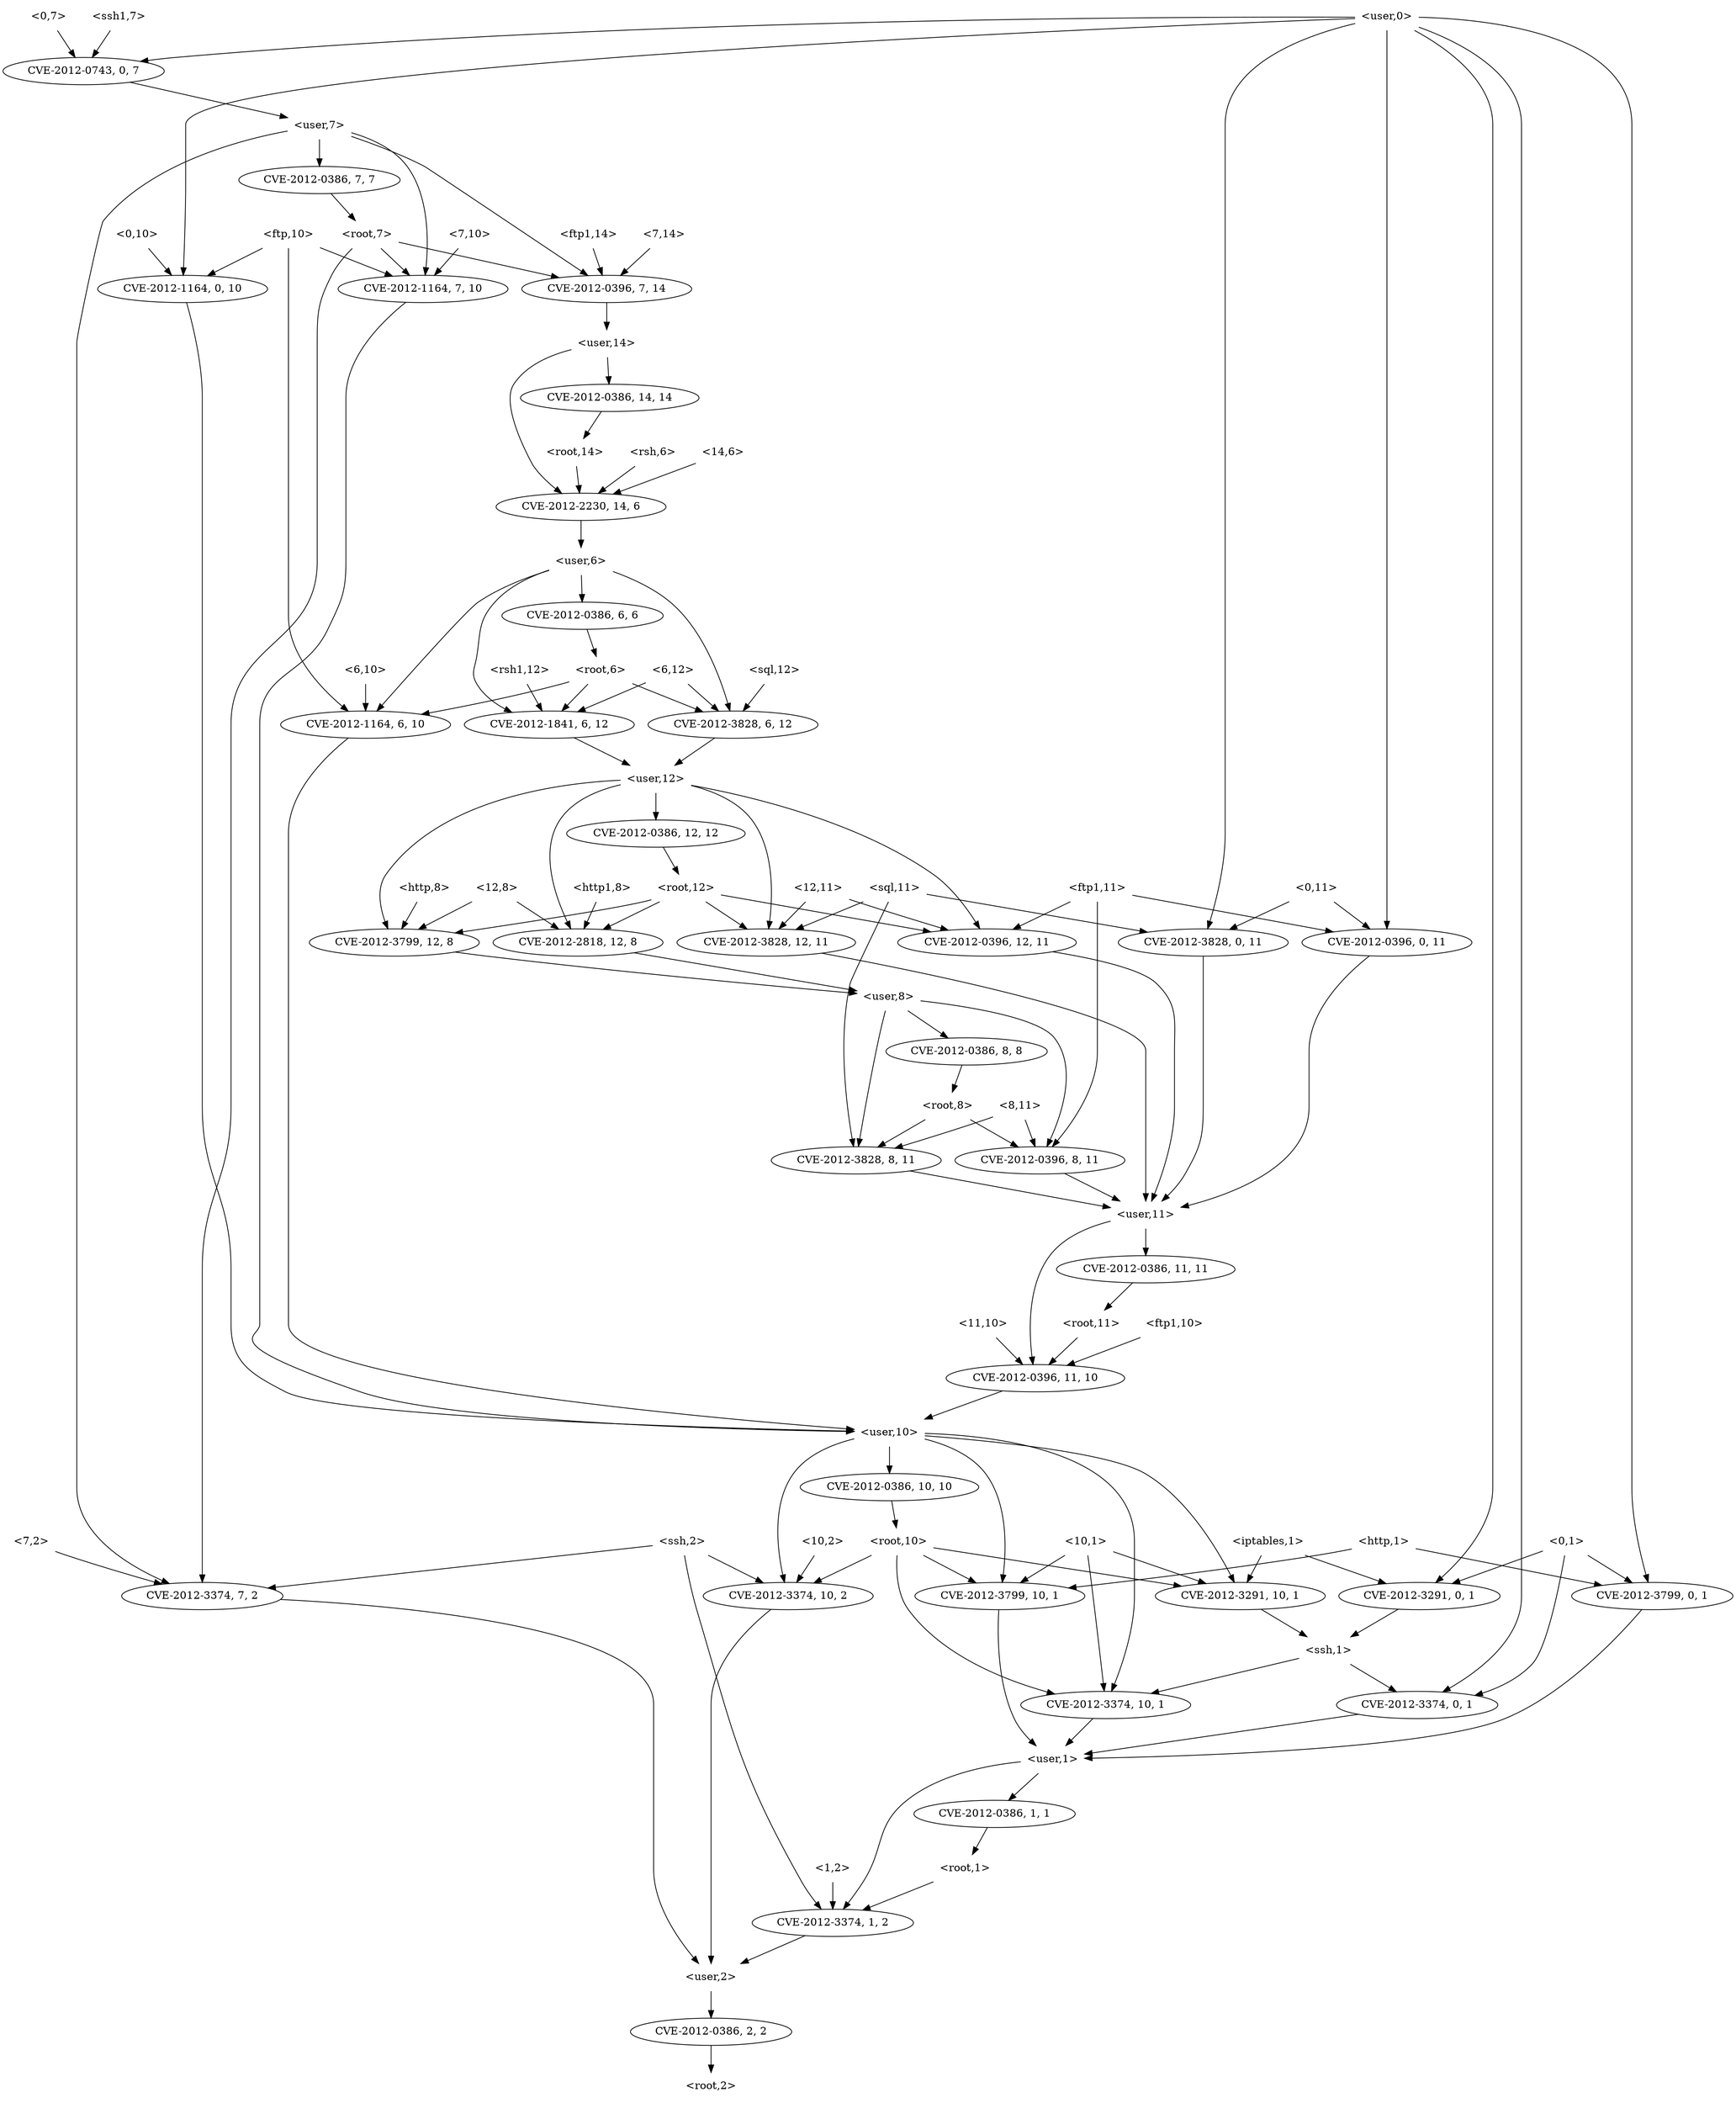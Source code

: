 strict digraph {
	graph [bb="0,0,1860.2,2772"];
	node [label="\N"];
	"<v_sql,8,11>"	 [height=0.5,
		label=<CVE-2012-3828, 8, 11>,
		pos="694.18,1242",
		width=2.5686];
	"<user,11>"	 [height=0.5,
		pos="1019.2,1170",
		shape=plaintext,
		width=1.0069];
	"<v_sql,8,11>" -> "<user,11>"	 [pos="e,982.65,1178.9 753.79,1228.2 816.89,1214.6 915.15,1193.4 972.74,1181"];
	"<v_ftp1,11,10>"	 [height=0.5,
		label=<CVE-2012-0396, 11, 10>,
		pos="1019.2,954",
		width=2.7013];
	"<user,11>" -> "<v_ftp1,11,10>"	 [pos="e,1019.2,972.23 1019.2,1151.8 1019.2,1114.8 1019.2,1027.2 1019.2,982.39"];
	"<v_root,11,11>"	 [height=0.5,
		label=<CVE-2012-0386, 11, 11>,
		pos="1144.2,1098",
		width=2.7013];
	"<user,11>" -> "<v_root,11,11>"	 [pos="e,1115.2,1115.2 1049.8,1151.9 1066.7,1142.4 1088,1130.4 1106.1,1120.3"];
	"<v_ssh1,0,7>"	 [height=0.5,
		label=<CVE-2012-0743, 0, 7>,
		pos="613.18,2682",
		width=2.4499];
	"<user,7>"	 [height=0.5,
		pos="284.18,2610",
		shape=plaintext,
		width=0.91667];
	"<v_ssh1,0,7>" -> "<user,7>"	 [pos="e,317.42,2618.1 554.36,2668.5 489.15,2654.6 385.52,2632.6 327.38,2620.2"];
	"<v_ssh,7,2>"	 [height=0.5,
		label=<CVE-2012-3374, 7, 2>,
		pos="111.18,666",
		width=2.4499];
	"<user,7>" -> "<v_ssh,7,2>"	 [pos="e,69.998,682.03 251.16,2607.5 176.51,2602.1 1.1816,2577.8 1.1816,2467 1.1816,2467 1.1816,2467 1.1816,809 1.1816,768.55 -3.5449,752.76\
 20.182,720 30.395,705.9 45.604,694.95 60.677,686.77"];
	"<v_ftp1,7,14>"	 [height=0.5,
		label=<CVE-2012-0396, 7, 14>,
		pos="122.18,2394",
		width=2.5686];
	"<user,7>" -> "<v_ftp1,7,14>"	 [pos="e,102.27,2412 251,2600.4 202.32,2585.8 113.42,2551 77.182,2484 69.572,2469.9 71.666,2463 77.182,2448 81.029,2437.5 87.967,2427.7\
 95.261,2419.4"];
	"<v_ftp,7,10>"	 [height=0.5,
		label=<CVE-2012-1164, 7, 10>,
		pos="1216.2,2394",
		width=2.5686];
	"<user,7>" -> "<v_ftp,7,10>"	 [pos="e,1158.8,2408.2 317.35,2601.4 452.6,2570.3 963.94,2452.9 1148.9,2410.4"];
	"<v_root,7,7>"	 [height=0.5,
		label=<CVE-2012-0386, 7, 7>,
		pos="284.18,2538",
		width=2.4499];
	"<user,7>" -> "<v_root,7,7>"	 [pos="e,284.18,2556.1 284.18,2591.7 284.18,2584 284.18,2574.7 284.18,2566.1"];
	"<user,10>"	 [height=0.5,
		pos="1067.2,882",
		shape=plaintext,
		width=1.0069];
	"<v_iptables,10,1>"	 [height=0.5,
		label=<CVE-2012-3291, 10, 1>,
		pos="1302.2,666",
		width=2.5686];
	"<user,10>" -> "<v_iptables,10,1>"	 [pos="e,1301.8,684.31 1103.5,871.72 1153.8,856.75 1242.9,822.03 1283.2,756 1294.5,737.4 1299.2,713 1301,694.46"];
	"<v_ssh,10,1>"	 [height=0.5,
		label=<CVE-2012-3374, 10, 1>,
		pos="1143.2,522",
		width=2.5686];
	"<user,10>" -> "<v_ssh,10,1>"	 [pos="e,1150.9,540.09 1094.2,863.96 1127.9,840.37 1181.2,794.33 1181.2,739 1181.2,739 1181.2,739 1181.2,665 1181.2,623.63 1165.9,577.72\
 1154.8,549.61"];
	"<v_ssh,10,2>"	 [height=0.5,
		label=<CVE-2012-3374, 10, 2>,
		pos="780.18,666",
		width=2.5686];
	"<user,10>" -> "<v_ssh,10,2>"	 [pos="e,785.67,684.2 1030.7,876.95 973.12,869.86 864.6,853.47 836.18,828 830.99,823.35 803.13,738.41 788.76,693.83"];
	"<v_root,10,10>"	 [height=0.5,
		label=<CVE-2012-0386, 10, 10>,
		pos="942.18,810",
		width=2.7013];
	"<user,10>" -> "<v_root,10,10>"	 [pos="e,971.16,827.23 1036.6,863.88 1019.6,854.36 998.33,842.44 980.27,832.33"];
	"<v_http,10,1>"	 [height=0.5,
		label=<CVE-2012-3799, 10, 1>,
		pos="1022.2,666",
		width=2.5686];
	"<user,10>" -> "<v_http,10,1>"	 [pos="e,1025.8,684.23 1063.6,863.85 1055.8,826.75 1037.3,738.81 1027.9,694.1"];
	"<ssh,1>"	 [height=0.5,
		pos="1401.2,594",
		shape=plaintext,
		width=0.84028];
	"<v_iptables,10,1>" -> "<ssh,1>"	 [pos="e,1376.9,612.2 1325.6,648.41 1338.4,639.37 1354.5,628.04 1368.4,618.14"];
	"<user,1>"	 [height=0.5,
		pos="1082.2,450",
		shape=plaintext,
		width=0.91667];
	"<v_ssh,10,1>" -> "<user,1>"	 [pos="e,1097.2,468.28 1128.4,504.05 1121,495.58 1112,485.17 1103.8,475.82"];
	"<user,2>"	 [height=0.5,
		pos="621.18,162",
		shape=plaintext,
		width=0.91667];
	"<v_ssh,10,2>" -> "<user,2>"	 [pos="e,621.18,180.05 740.06,649.73 692.96,628.88 621.18,586.66 621.18,523 621.18,523 621.18,523 621.18,305 621.18,265 621.18,218.65 621.18\
,190.08"];
	"<root,10>"	 [height=0.5,
		pos="942.18,738",
		shape=plaintext,
		width=1];
	"<v_root,10,10>" -> "<root,10>"	 [pos="e,942.18,756.1 942.18,791.7 942.18,783.98 942.18,774.71 942.18,766.11"];
	"<v_http,10,1>" -> "<user,1>"	 [pos="e,1065.1,468.09 1021.3,647.81 1020.3,617.53 1021.1,553.24 1041.2,504 1045.3,493.99 1051.8,484.25 1058.5,475.92"];
	"<v_ssh,1,2>"	 [height=0.5,
		label=<CVE-2012-3374, 1, 2>,
		pos="746.18,234",
		width=2.4499];
	"<user,1>" -> "<v_ssh,1,2>"	 [pos="e,793.04,249.25 1065.2,431.63 1032.7,399.33 958.42,329.54 884.18,288 858.56,273.66 828.29,261.56 802.63,252.55"];
	"<v_root,1,1>"	 [height=0.5,
		label=<CVE-2012-0386, 1, 1>,
		pos="881.18,378",
		width=2.4499];
	"<user,1>" -> "<v_root,1,1>"	 [pos="e,923.88,393.87 1049,437.44 1017.6,426.5 969.9,409.9 933.38,397.18"];
	"<6,10>"	 [height=0.5,
		pos="513.18,1890",
		shape=plaintext,
		width=0.78472];
	"<v_ftp,6,10>"	 [height=0.5,
		label=<CVE-2012-1164, 6, 10>,
		pos="515.18,1818",
		width=2.5686];
	"<6,10>" -> "<v_ftp,6,10>"	 [pos="e,514.69,1836.1 513.68,1871.7 513.9,1864 514.16,1854.7 514.41,1846.1"];
	"<v_ftp,6,10>" -> "<user,10>"	 [pos="e,1030.9,884.71 448.9,1805.3 343.43,1784.9 149.18,1738.6 149.18,1675 149.18,1675 149.18,1675 149.18,1025 149.18,935.82 834.52,894.74\
 1020.9,885.22"];
	"<root,1>"	 [height=0.5,
		pos="843.18,306",
		shape=plaintext,
		width=0.89583];
	"<root,1>" -> "<v_ssh,1,2>"	 [pos="e,769.22,251.62 819.2,287.7 806.57,278.58 790.92,267.28 777.35,257.49"];
	"<v_ssh,1,2>" -> "<user,2>"	 [pos="e,651.91,180.21 717.5,216.94 700.66,207.51 679.11,195.44 660.68,185.12"];
	"<v_root,2,2>"	 [height=0.5,
		label=<CVE-2012-0386, 2, 2>,
		pos="621.18,90",
		width=2.4499];
	"<user,2>" -> "<v_root,2,2>"	 [pos="e,621.18,108.1 621.18,143.7 621.18,135.98 621.18,126.71 621.18,118.11"];
	"<v_root,1,1>" -> "<root,1>"	 [pos="e,852.56,324.28 871.98,360.05 867.61,352.01 862.29,342.2 857.42,333.23"];
	"<root,14>"	 [height=0.5,
		pos="707.18,2178",
		shape=plaintext,
		width=1];
	"<v_rsh,14,6>"	 [height=0.5,
		label=<CVE-2012-2230, 14, 6>,
		pos="764.18,2106",
		width=2.5686];
	"<root,14>" -> "<v_rsh,14,6>"	 [pos="e,750.25,2124.1 721.27,2159.7 728.11,2151.3 736.44,2141.1 743.94,2131.9"];
	"<user,6>"	 [height=0.5,
		pos="764.18,2034",
		shape=plaintext,
		width=0.91667];
	"<v_rsh,14,6>" -> "<user,6>"	 [pos="e,764.18,2052.1 764.18,2087.7 764.18,2080 764.18,2070.7 764.18,2062.1"];
	"<v_ftp,7,10>" -> "<user,10>"	 [pos="e,1103.6,886.92 1267.5,2378.9 1350,2354.8 1503.2,2303 1503.2,2251 1503.2,2251 1503.2,2251 1503.2,1025 1503.2,943.75 1226,901.79 \
1113.6,888.12"];
	"<ssh1,7>"	 [height=0.5,
		pos="653.18,2754",
		shape=plaintext,
		width=0.94444];
	"<ssh1,7>" -> "<v_ssh1,0,7>"	 [pos="e,622.96,2700.1 643.29,2735.7 638.69,2727.6 633.12,2717.9 628.03,2709"];
	"<sql,11>"	 [height=0.5,
		pos="996.18,1602",
		shape=plaintext,
		width=0.91667];
	"<sql,11>" -> "<v_sql,8,11>"	 [pos="e,708.83,1260 1014.8,1583.8 1023.7,1574.2 1033.5,1561.5 1038.2,1548 1043.4,1532.9 1045.6,1526.2 1038.2,1512 973.52,1388 886.59,1422.7\
 780.18,1332 756.57,1311.9 732.24,1286.1 715.51,1267.5"];
	"<v_sql,12,11>"	 [height=0.5,
		label=<CVE-2012-3828, 12, 11>,
		pos="932.18,1530",
		width=2.7013];
	"<sql,11>" -> "<v_sql,12,11>"	 [pos="e,947.82,1548.1 980.36,1583.7 972.61,1575.2 963.14,1564.9 954.66,1555.6"];
	"<v_sql,0,11>"	 [height=0.5,
		label=<CVE-2012-3828, 0, 11>,
		pos="1382.2,1530",
		width=2.5686];
	"<sql,11>" -> "<v_sql,0,11>"	 [pos="e,1314.7,1542.4 1029.2,1593.7 1043.6,1590.6 1060.7,1587 1076.2,1584 1118.8,1575.8 1228.9,1556.9 1304.7,1544.1"];
	"<v_sql,12,11>" -> "<user,11>"	 [pos="e,1019.2,1188 951.06,1512.2 976.65,1487.6 1019.2,1438.8 1019.2,1387 1019.2,1387 1019.2,1387 1019.2,1313 1019.2,1273 1019.2,1226.7\
 1019.2,1198.1"];
	"<v_sql,0,11>" -> "<user,11>"	 [pos="e,1055.7,1173 1364,1512.1 1339.2,1487.3 1298.2,1438.3 1298.2,1387 1298.2,1387 1298.2,1387 1298.2,1313 1298.2,1210 1145.3,1181.7 \
1065.9,1173.9"];
	"<0,11>"	 [height=0.5,
		pos="1114.2,1602",
		shape=plaintext,
		width=0.78472];
	"<v_ftp1,0,11>"	 [height=0.5,
		label=<CVE-2012-0396, 0, 11>,
		pos="1178.2,1530",
		width=2.5686];
	"<0,11>" -> "<v_ftp1,0,11>"	 [pos="e,1162.5,1548.1 1130,1583.7 1137.8,1575.2 1147.2,1564.9 1155.7,1555.6"];
	"<0,11>" -> "<v_sql,0,11>"	 [pos="e,1319.4,1543.2 1142.7,1589.1 1147.5,1587.3 1152.4,1585.5 1157.2,1584 1207.4,1568.3 1265.2,1554.7 1309.6,1545.3"];
	"<v_ftp1,0,11>" -> "<user,11>"	 [pos="e,1047.2,1188.1 1169.7,1512 1157.4,1485.8 1136.2,1433.8 1136.2,1387 1136.2,1387 1136.2,1387 1136.2,1313 1136.2,1261.6 1090,1218.7\
 1055.6,1194"];
	"<v_ftp1,12,11>"	 [height=0.5,
		label=<CVE-2012-0396, 12, 11>,
		pos="682.18,1530",
		width=2.7013];
	"<v_ftp1,12,11>" -> "<user,11>"	 [pos="e,982.68,1170.5 637.29,1513.8 618.85,1505.4 598.89,1493.1 586.18,1476 562.08,1443.5 567.18,1427.4 567.18,1387 567.18,1387 567.18\
,1387 567.18,1313 567.18,1271.9 561.03,1250.8 592.18,1224 648.33,1175.7 873.65,1170.4 972.41,1170.5"];
	"<ftp,10>"	 [height=0.5,
		pos="1337.2,2466",
		shape=plaintext,
		width=0.89583];
	"<v_ftp,0,10>"	 [height=0.5,
		label=<CVE-2012-1164, 0, 10>,
		pos="1458.2,2394",
		width=2.5686];
	"<ftp,10>" -> "<v_ftp,0,10>"	 [pos="e,1430.1,2411.2 1366.8,2447.9 1383.2,2438.4 1403.8,2426.4 1421.3,2416.3"];
	"<ftp,10>" -> "<v_ftp,6,10>"	 [pos="e,528.88,1836.2 1338.9,2447.8 1339.9,2427.3 1337.9,2393.4 1317.2,2376 1193.3,2271.7 712.55,2445 589.18,2340 558.38,2313.8 570.18\
,2291.4 570.18,2251 570.18,2251 570.18,2251 570.18,1961 570.18,1920.5 566.06,1909.3 550.18,1872 546.14,1862.5 540.39,1852.9 534.7\
,1844.5"];
	"<ftp,10>" -> "<v_ftp,7,10>"	 [pos="e,1244.2,2411.2 1307.6,2447.9 1291.1,2438.4 1270.5,2426.4 1253,2416.3"];
	"<v_ftp,0,10>" -> "<user,10>"	 [pos="e,1103.7,882.13 1476.2,2376.1 1500.6,2351.2 1541.2,2302.1 1541.2,2251 1541.2,2251 1541.2,2251 1541.2,1025 1541.2,961.77 1488.2,961.23\
 1430.2,936 1323.9,889.77 1185.4,882.48 1114.1,882.13"];
	"<http,8>"	 [height=0.5,
		pos="531.18,1602",
		shape=plaintext,
		width=0.89583];
	"<v_http,12,8>"	 [height=0.5,
		label=<CVE-2012-3799, 12, 8>,
		pos="474.18,1530",
		width=2.5686];
	"<http,8>" -> "<v_http,12,8>"	 [pos="e,488.11,1548.1 517.09,1583.7 510.26,1575.3 501.92,1565.1 494.43,1555.9"];
	"<user,8>"	 [height=0.5,
		pos="628.18,1458",
		shape=plaintext,
		width=0.91667];
	"<v_http,12,8>" -> "<user,8>"	 [pos="e,595.06,1474.1 508.74,1513.3 531.52,1502.9 561.51,1489.3 585.74,1478.3"];
	"<ftp1,10>"	 [height=0.5,
		pos="955.18,1026",
		shape=plaintext,
		width=1];
	"<ftp1,10>" -> "<v_ftp1,11,10>"	 [pos="e,1003.5,972.1 971,1007.7 978.75,999.22 988.22,988.86 996.71,979.58"];
	"<v_ftp1,11,10>" -> "<user,10>"	 [pos="e,1055.3,900.28 1030.8,936.05 1036.4,927.84 1043.3,917.79 1049.6,908.66"];
	"<root,2>"	 [height=0.5,
		pos="621.18,18",
		shape=plaintext,
		width=0.89583];
	"<user,8>" -> "<v_sql,8,11>"	 [pos="e,680.45,1259.9 624.74,1439.7 621.76,1421.6 618.7,1392.4 624.18,1368 632.66,1330.2 656.76,1292.1 674.32,1268.1"];
	"<v_root,8,8>"	 [height=0.5,
		label=<CVE-2012-0386, 8, 8>,
		pos="721.18,1386",
		width=2.4499];
	"<user,8>" -> "<v_root,8,8>"	 [pos="e,699.1,1403.6 651.17,1439.7 663.17,1430.7 678.01,1419.5 690.93,1409.8"];
	"<v_ftp1,8,11>"	 [height=0.5,
		label=<CVE-2012-0396, 8, 11>,
		pos="898.18,1242",
		width=2.5686];
	"<user,8>" -> "<v_ftp1,8,11>"	 [pos="e,894.63,1260 661.38,1455.6 702.45,1452.4 772.53,1441.2 818.18,1404 860.89,1369.2 882.74,1305.8 892.19,1269.8"];
	"<root,8>"	 [height=0.5,
		pos="700.18,1314",
		shape=plaintext,
		width=0.89583];
	"<v_root,8,8>" -> "<root,8>"	 [pos="e,705.31,1332.1 715.99,1367.7 713.65,1359.9 710.83,1350.5 708.23,1341.8"];
	"<v_ftp1,8,11>" -> "<user,11>"	 [pos="e,989.58,1188.1 926.25,1224.8 942.42,1215.4 962.98,1203.5 980.64,1193.3"];
	"<10,2>"	 [height=0.5,
		pos="760.18,738",
		shape=plaintext,
		width=0.78472];
	"<10,2>" -> "<v_ssh,10,2>"	 [pos="e,775.29,684.1 765.13,719.7 767.35,711.9 770.04,702.51 772.52,693.83"];
	"<user,0>"	 [height=0.5,
		pos="1429.2,2754",
		shape=plaintext,
		width=0.91667];
	"<user,0>" -> "<v_ftp1,0,11>"	 [pos="e,1130.5,1545.6 1396.1,2751.1 1323.9,2746.3 1155.4,2731.9 1109.2,2700 1071.5,2674 1057.2,2656.8 1057.2,2611 1057.2,2611 1057.2,2611\
 1057.2,1673 1057.2,1632.6 1051.7,1616.2 1076.2,1584 1087.6,1569 1104.5,1557.8 1121.3,1549.8"];
	"<user,0>" -> "<v_ssh1,0,7>"	 [pos="e,692.64,2689.8 1395.9,2750.1 1278.7,2740.1 882.37,2706.1 702.85,2690.7"];
	"<user,0>" -> "<v_ftp,0,10>"	 [pos="e,1452.3,2412.3 1429.2,2736 1429.2,2709.3 1429.2,2656.1 1429.2,2611 1429.2,2611 1429.2,2611 1429.2,2537 1429.2,2496.2 1440.8,2450.1\
 1449.3,2421.8"];
	"<v_iptables,0,1>"	 [height=0.5,
		label=<CVE-2012-3291, 0, 1>,
		pos="1501.2,666",
		width=2.4499];
	"<user,0>" -> "<v_iptables,0,1>"	 [pos="e,1517.7,683.73 1462.5,2739.3 1506.7,2718.5 1579.2,2674.8 1579.2,2611 1579.2,2611 1579.2,2611 1579.2,809 1579.2,763.12 1547.5,718.05\
 1524.5,691.39"];
	"<v_http,0,1>"	 [height=0.5,
		label=<CVE-2012-3799, 0, 1>,
		pos="1771.2,666",
		width=2.4499];
	"<user,0>" -> "<v_http,0,1>"	 [pos="e,1766.7,684.35 1462.2,2753.2 1544,2751.7 1749.2,2735.6 1749.2,2611 1749.2,2611 1749.2,2611 1749.2,809 1749.2,768.74 1757.9,722.81\
 1764.4,694.36"];
	"<user,0>" -> "<v_sql,0,11>"	 [pos="e,1372.6,1548.2 1395.9,2753.7 1311.5,2753.7 1095.2,2740.8 1095.2,2611 1095.2,2611 1095.2,2611 1095.2,2465 1095.2,2089.6 1309.7,1665.2\
 1367.8,1557.1"];
	"<v_ssh,0,1>"	 [height=0.5,
		label=<CVE-2012-3374, 0, 1>,
		pos="1499.2,522",
		width=2.4499];
	"<user,0>" -> "<v_ssh,0,1>"	 [pos="e,1526.3,539.21 1462.4,2744.4 1516.3,2728.2 1617.2,2687.7 1617.2,2611 1617.2,2611 1617.2,2611 1617.2,665 1617.2,612.85 1569.5,569.62\
 1534.8,545.05"];
	"<v_iptables,0,1>" -> "<ssh,1>"	 [pos="e,1425.5,612.04 1477.7,648.59 1464.7,639.49 1448.4,628.02 1434.1,618.03"];
	"<v_http,0,1>" -> "<user,1>"	 [pos="e,1115.2,451.71 1759,648.09 1733.3,613.95 1670,537.23 1596.2,504 1512.4,466.25 1233.4,454.97 1125.4,451.98"];
	"<v_ssh,0,1>" -> "<user,1>"	 [pos="e,1115.4,456.57 1433.1,509.91 1347,495.45 1198.7,470.56 1125.6,458.29"];
	"<root,12>"	 [height=0.5,
		pos="618.18,1602",
		shape=plaintext,
		width=1];
	"<root,12>" -> "<v_sql,12,11>"	 [pos="e,872.51,1544.3 654.2,1593 704.81,1581.7 797.99,1560.9 862.43,1546.5"];
	"<v_http1,12,8>"	 [height=0.5,
		label=<CVE-2012-2818, 12, 8>,
		pos="270.18,1530",
		width=2.5686];
	"<root,12>" -> "<v_http1,12,8>"	 [pos="e,337.28,1542.5 581.97,1586.9 578.68,1585.9 575.39,1584.9 572.18,1584 561.32,1581.1 433.1,1558.9 347.26,1544.2"];
	"<root,12>" -> "<v_ftp1,12,11>"	 [pos="e,666.54,1548.1 634,1583.7 641.75,1575.2 651.22,1564.9 659.71,1555.6"];
	"<root,12>" -> "<v_http,12,8>"	 [pos="e,507.07,1547 582.96,1583.9 562.79,1574.1 537.37,1561.7 516.17,1551.4"];
	"<v_http1,12,8>" -> "<user,8>"	 [pos="e,595.1,1465.5 332.95,1516.7 405.32,1502.6 522.36,1479.7 585.13,1467.4"];
	"<0,10>"	 [height=0.5,
		pos="1486.2,2466",
		shape=plaintext,
		width=0.78472];
	"<0,10>" -> "<v_ftp,0,10>"	 [pos="e,1465,2412.1 1479.3,2447.7 1476.1,2439.8 1472.3,2430.3 1468.8,2421.5"];
	"<ssh,1>" -> "<v_ssh,10,1>"	 [pos="e,1194.8,537 1370.8,584.76 1330.2,573.73 1257,553.89 1204.6,539.67"];
	"<ssh,1>" -> "<v_ssh,0,1>"	 [pos="e,1476.1,539.47 1425.2,575.88 1438,566.69 1454,555.26 1467.8,545.38"];
	"<v_root,12,12>"	 [height=0.5,
		label=<CVE-2012-0386, 12, 12>,
		pos="595.18,1674",
		width=2.7013];
	"<v_root,12,12>" -> "<root,12>"	 [pos="e,612.56,1620.1 600.87,1655.7 603.43,1647.9 606.51,1638.5 609.37,1629.8"];
	"<0,7>"	 [height=0.5,
		pos="574.18,2754",
		shape=plaintext,
		width=0.75];
	"<0,7>" -> "<v_ssh1,0,7>"	 [pos="e,603.65,2700.1 583.82,2735.7 588.31,2727.6 593.74,2717.9 598.71,2709"];
	"<12,8>"	 [height=0.5,
		pos="413.18,1602",
		shape=plaintext,
		width=0.78472];
	"<12,8>" -> "<v_http1,12,8>"	 [pos="e,302.62,1546.9 384.93,1587.2 364.02,1576.9 335.2,1562.8 311.68,1551.3"];
	"<12,8>" -> "<v_http,12,8>"	 [pos="e,459.28,1548.1 428.26,1583.7 435.57,1575.3 444.49,1565.1 452.52,1555.9"];
	"<0,1>"	 [height=0.5,
		pos="1672.2,738",
		shape=plaintext,
		width=0.75];
	"<0,1>" -> "<v_http,0,1>"	 [pos="e,1747.9,683.47 1696.4,719.88 1709.4,710.69 1725.6,699.26 1739.5,689.38"];
	"<0,1>" -> "<v_iptables,0,1>"	 [pos="e,1538.6,682.34 1645.1,725.91 1619.1,715.25 1579.2,698.93 1548,686.17"];
	"<0,1>" -> "<v_ssh,0,1>"	 [pos="e,1560.9,534.9 1672.6,719.66 1672.5,687.39 1667.7,617.66 1631.2,576 1615.5,558.04 1592.8,546.08 1570.6,538.16"];
	"<http,1>"	 [height=0.5,
		pos="1242.2,738",
		shape=plaintext,
		width=0.89583];
	"<http,1>" -> "<v_http,10,1>"	 [pos="e,1068.2,681.64 1209.7,726.67 1175.1,715.65 1119.6,697.99 1077.9,684.74"];
	"<http,1>" -> "<v_http,0,1>"	 [pos="e,1699.3,676.52 1274.5,732.73 1355.7,721.98 1570.3,693.58 1689.1,677.86"];
	"<user,14>"	 [height=0.5,
		pos="635.18,2322",
		shape=plaintext,
		width=1.0069];
	"<v_ftp1,7,14>" -> "<user,14>"	 [pos="e,598.73,2328 195.41,2383 302.59,2368.4 499.15,2341.6 588.62,2329.4"];
	"<user,14>" -> "<v_rsh,14,6>"	 [pos="e,719.55,2121.8 632.69,2304 628.98,2271.7 625.9,2200.9 662.18,2160 675.08,2145.4 692.94,2134.3 710.11,2126.1"];
	"<v_root,14,14>"	 [height=0.5,
		label=<CVE-2012-0386, 14, 14>,
		pos="741.18,2250",
		width=2.7013];
	"<user,14>" -> "<v_root,14,14>"	 [pos="e,716.25,2267.5 661.11,2303.9 675.15,2294.6 692.65,2283 707.71,2273.1"];
	"<root,11>"	 [height=0.5,
		pos="1114.2,1026",
		shape=plaintext,
		width=1];
	"<v_root,11,11>" -> "<root,11>"	 [pos="e,1121.5,1044.1 1136.8,1079.7 1133.4,1071.8 1129.3,1062.3 1125.6,1053.5"];
	"<iptables,1>"	 [height=0.5,
		pos="1438.2,738",
		shape=plaintext,
		width=1.1944];
	"<iptables,1>" -> "<v_iptables,10,1>"	 [pos="e,1333.2,682.99 1404.9,719.88 1386,710.16 1362.3,697.94 1342.4,687.69"];
	"<iptables,1>" -> "<v_iptables,0,1>"	 [pos="e,1485.8,684.1 1453.8,719.7 1461.4,711.22 1470.7,700.86 1479.1,691.58"];
	"<root,8>" -> "<v_sql,8,11>"	 [pos="e,695.65,1260.1 698.7,1295.7 698.04,1288 697.24,1278.7 696.51,1270.1"];
	"<root,8>" -> "<v_ftp1,8,11>"	 [pos="e,855.56,1258.1 732.43,1301.6 763.08,1290.8 809.71,1274.3 845.71,1261.5"];
	"<8,11>"	 [height=0.5,
		pos="818.18,1314",
		shape=plaintext,
		width=0.78472];
	"<8,11>" -> "<v_sql,8,11>"	 [pos="e,722.93,1259.2 789.73,1296.9 772.53,1287.2 750.39,1274.7 731.76,1264.2"];
	"<8,11>" -> "<v_ftp1,8,11>"	 [pos="e,879.18,1259.6 837.96,1295.7 848.08,1286.8 860.56,1275.9 871.52,1266.3"];
	"<7,14>"	 [height=0.5,
		pos="205.18,2466",
		shape=plaintext,
		width=0.78472];
	"<7,14>" -> "<v_ftp1,7,14>"	 [pos="e,141.89,2411.6 184.66,2447.7 174.16,2438.8 161.22,2427.9 149.84,2418.3"];
	"<v_root,14,14>" -> "<root,14>"	 [pos="e,715.57,2196.3 732.95,2232.1 729.08,2224.1 724.38,2214.4 720.06,2205.5"];
	"<v_rsh1,6,12>"	 [height=0.5,
		label=<CVE-2012-1841, 6, 12>,
		pos="719.18,1818",
		width=2.5686];
	"<user,12>"	 [height=0.5,
		pos="719.18,1746",
		shape=plaintext,
		width=1.0069];
	"<v_rsh1,6,12>" -> "<user,12>"	 [pos="e,719.18,1764.1 719.18,1799.7 719.18,1792 719.18,1782.7 719.18,1774.1"];
	"<user,12>" -> "<v_sql,12,11>"	 [pos="e,931.84,1548.3 755.69,1731.2 799.54,1712.7 872.07,1675.6 911.18,1620 923.91,1601.9 929,1577.1 931,1558.3"];
	"<user,12>" -> "<v_http1,12,8>"	 [pos="e,268.64,1548.1 682.61,1739.8 587.69,1725.5 337.3,1682.6 286.18,1620 272.17,1602.8 268.74,1577.6 268.49,1558.3"];
	"<user,12>" -> "<v_root,12,12>"	 [pos="e,623.92,1691.2 688.85,1727.9 672,1718.4 650.88,1706.4 632.96,1696.3"];
	"<user,12>" -> "<v_ftp1,12,11>"	 [pos="e,685.16,1548.2 716.22,1727.8 709.8,1690.8 694.6,1602.8 686.87,1558.1"];
	"<user,12>" -> "<v_http,12,8>"	 [pos="e,469.98,1548 682.62,1741.7 624.32,1735.7 514.27,1720.7 489.18,1692 456.86,1655 461.7,1593.4 468.01,1558.1"];
	"<v_sql,6,12>"	 [height=0.5,
		label=<CVE-2012-3828, 6, 12>,
		pos="923.18,1818",
		width=2.5686];
	"<v_sql,6,12>" -> "<user,12>"	 [pos="e,755.47,1759.5 879.67,1802.1 846.01,1790.5 799.53,1774.6 765.25,1762.8"];
	"<root,11>" -> "<v_ftp1,11,10>"	 [pos="e,1041.7,971.62 1090.7,1007.7 1078.4,998.66 1063.3,987.5 1050.1,977.77"];
	"<root,7>"	 [height=0.5,
		pos="284.18,2466",
		shape=plaintext,
		width=0.89583];
	"<v_root,7,7>" -> "<root,7>"	 [pos="e,284.18,2484.1 284.18,2519.7 284.18,2512 284.18,2502.7 284.18,2494.1"];
	"<root,7>" -> "<v_ssh,7,2>"	 [pos="e,111.18,684.05 277.51,2447.8 245.71,2364.2 111.18,1992 111.18,1675 111.18,1675 111.18,1675 111.18,809 111.18,769 111.18,722.65 \
111.18,694.08"];
	"<root,7>" -> "<v_ftp1,7,14>"	 [pos="e,158.47,2410.7 251.79,2451 227.77,2440.6 194.72,2426.3 168,2414.8"];
	"<root,7>" -> "<v_ftp,7,10>"	 [pos="e,1131.4,2401.4 316.53,2462.6 444.36,2453 917.15,2417.5 1121.3,2402.1"];
	"<rsh1,12>"	 [height=0.5,
		pos="711.18,1890",
		shape=plaintext,
		width=1.0278];
	"<rsh1,12>" -> "<v_rsh1,6,12>"	 [pos="e,717.23,1836.1 713.16,1871.7 714.04,1864 715.1,1854.7 716.08,1846.1"];
	"<v_root,2,2>" -> "<root,2>"	 [pos="e,621.18,36.104 621.18,71.697 621.18,63.983 621.18,54.712 621.18,46.112"];
	"<ftp1,11>"	 [height=0.5,
		pos="866.18,1602",
		shape=plaintext,
		width=1];
	"<ftp1,11>" -> "<v_ftp1,8,11>"	 [pos="e,898.19,1260.3 848.45,1583.6 839.94,1574 830.65,1561.3 826.18,1548 821.1,1532.8 823.42,1527.8 826.18,1512 840.85,1428.2 873.24,\
1415.1 891.18,1332 895.57,1311.7 897.28,1288.2 897.91,1270.5"];
	"<ftp1,11>" -> "<v_ftp1,12,11>"	 [pos="e,722.62,1546.4 829.83,1587.2 801.95,1576.6 763.15,1561.8 732.32,1550.1"];
	"<ftp1,11>" -> "<v_ftp1,0,11>"	 [pos="e,1119.9,1544.1 902.28,1592.9 952.9,1581.5 1046,1560.7 1109.9,1546.3"];
	"<10,1>"	 [height=0.5,
		pos="1124.2,738",
		shape=plaintext,
		width=0.78472];
	"<10,1>" -> "<v_iptables,10,1>"	 [pos="e,1263,682.39 1152.8,725.75 1179.9,715.11 1221,698.91 1253.3,686.21"];
	"<10,1>" -> "<v_http,10,1>"	 [pos="e,1046.2,683.47 1099.2,719.88 1085.8,710.69 1069.2,699.26 1054.8,689.38"];
	"<10,1>" -> "<v_ssh,10,1>"	 [pos="e,1141.7,540.23 1125.7,719.85 1129,682.83 1136.8,595.18 1140.8,550.39"];
	"<user,6>" -> "<v_ftp,6,10>"	 [pos="e,539.81,1835.4 730.74,2019.5 710.42,2010.3 684.71,1996.8 665.18,1980 619.66,1940.9 626.36,1914.7 584.18,1872 573.33,1861 560.15\
,1850.4 548.22,1841.5"];
	"<user,6>" -> "<v_rsh1,6,12>"	 [pos="e,695.1,1835.4 731.01,2018.6 714.33,2009.7 695.16,1996.8 683.18,1980 664.07,1953.1 669.21,1940.7 665.18,1908 663.23,1892.1 658.99\
,1886.8 665.18,1872 669.94,1860.7 678.43,1850.5 687.3,1842.2"];
	"<user,6>" -> "<v_sql,6,12>"	 [pos="e,923.62,1836.1 797.43,2023.7 821.9,2015.5 854.68,2001.5 877.18,1980 903.36,1955 904.92,1942.7 915.18,1908 921.15,1887.8 923.04,\
1864 923.5,1846.1"];
	"<v_root,6,6>"	 [height=0.5,
		label=<CVE-2012-0386, 6, 6>,
		pos="780.18,1962",
		width=2.4499];
	"<user,6>" -> "<v_root,6,6>"	 [pos="e,776.27,1980.1 768.14,2015.7 769.9,2008 772.02,1998.7 773.98,1990.1"];
	"<12,11>"	 [height=0.5,
		pos="780.18,1602",
		shape=plaintext,
		width=0.88889];
	"<12,11>" -> "<v_ftp1,12,11>"	 [pos="e,705.57,1547.7 756.21,1583.9 743.44,1574.8 727.58,1563.4 713.82,1553.6"];
	"<12,11>" -> "<v_sql,12,11>"	 [pos="e,897.61,1546.9 812.42,1586.2 834.5,1576 864.05,1562.4 888.28,1551.2"];
	"<root,10>" -> "<v_iptables,10,1>"	 [pos="e,1239.3,679.23 978.35,729.97 1036.8,718.6 1153.1,695.98 1229.3,681.18"];
	"<root,10>" -> "<v_ssh,10,1>"	 [pos="e,1088.3,536.55 930.79,719.85 919.88,701.08 906.91,670.66 920.18,648 954.08,590.14 1025.6,557.03 1078.6,539.62"];
	"<root,10>" -> "<v_ssh,10,2>"	 [pos="e,816.42,682.66 905.83,721.29 882.17,711.07 851.12,697.65 825.81,686.72"];
	"<root,10>" -> "<v_http,10,1>"	 [pos="e,1003.2,683.62 961.96,719.7 972.08,710.84 984.56,699.92 995.52,690.33"];
	"<6,12>"	 [height=0.5,
		pos="878.18,1890",
		shape=plaintext,
		width=0.78472];
	"<6,12>" -> "<v_rsh1,6,12>"	 [pos="e,755.22,1834.7 849.56,1876.2 846.4,1874.8 843.22,1873.3 840.18,1872 815.23,1861 787.33,1848.7 764.61,1838.8"];
	"<6,12>" -> "<v_sql,6,12>"	 [pos="e,912.19,1836.1 889.31,1871.7 894.54,1863.6 900.88,1853.7 906.66,1844.7"];
	"<ssh,2>"	 [height=0.5,
		pos="659.18,738",
		shape=plaintext,
		width=0.84028];
	"<ssh,2>" -> "<v_ssh,7,2>"	 [pos="e,183.84,676.28 628.54,733.09 546.22,722.57 318.08,693.43 194.05,677.59"];
	"<ssh,2>" -> "<v_ssh,1,2>"	 [pos="e,727.3,251.77 659.18,719.95 659.18,693.29 659.18,640.11 659.18,595 659.18,595 659.18,595 659.18,377 659.18,329.9 694.42,285.24 \
720.04,258.99"];
	"<ssh,2>" -> "<v_ssh,10,2>"	 [pos="e,752.13,683.23 688.78,719.88 705.23,710.36 725.83,698.44 743.32,688.33"];
	"<v_ssh,7,2>" -> "<user,2>"	 [pos="e,588.13,164.98 177.86,654.19 247.65,638.63 347.18,602.5 347.18,523 347.18,523 347.18,523 347.18,305 347.18,202.4 500.49,173.84 \
577.76,165.96"];
	"<7,10>"	 [height=0.5,
		pos="1216.2,2466",
		shape=plaintext,
		width=0.78472];
	"<7,10>" -> "<v_ftp,7,10>"	 [pos="e,1216.2,2412.1 1216.2,2447.7 1216.2,2440 1216.2,2430.7 1216.2,2422.1"];
	"<root,6>"	 [height=0.5,
		pos="799.18,1890",
		shape=plaintext,
		width=0.89583];
	"<root,6>" -> "<v_ftp,6,10>"	 [pos="e,581.96,1830.5 766.82,1875.3 763.59,1874.1 760.34,1873 757.18,1872 702.81,1855.2 639.98,1841.6 591.97,1832.4"];
	"<root,6>" -> "<v_rsh1,6,12>"	 [pos="e,738.18,1835.6 779.41,1871.7 769.28,1862.8 756.8,1851.9 745.84,1842.3"];
	"<root,6>" -> "<v_sql,6,12>"	 [pos="e,894.44,1835.2 829.52,1871.9 846.37,1862.4 867.48,1850.4 885.4,1840.3"];
	"<7,2>"	 [height=0.5,
		pos="56.182,738",
		shape=plaintext,
		width=0.75];
	"<7,2>" -> "<v_ssh,7,2>"	 [pos="e,97.743,684.1 69.777,719.7 76.304,711.39 84.25,701.28 91.428,692.14"];
	"<rsh,6>"	 [height=0.5,
		pos="791.18,2178",
		shape=plaintext,
		width=0.81944];
	"<rsh,6>" -> "<v_rsh,14,6>"	 [pos="e,770.78,2124.1 784.51,2159.7 781.47,2151.8 777.8,2142.3 774.42,2133.5"];
	"<14,6>"	 [height=0.5,
		pos="868.18,2178",
		shape=plaintext,
		width=0.78472];
	"<14,6>" -> "<v_rsh,14,6>"	 [pos="e,788.64,2123.5 842.74,2159.9 828.97,2150.6 811.79,2139 797.02,2129.1"];
	"<v_root,6,6>" -> "<root,6>"	 [pos="e,794.54,1908.1 784.88,1943.7 787,1935.9 789.54,1926.5 791.9,1917.8"];
	"<ftp1,14>"	 [height=0.5,
		pos="122.18,2466",
		shape=plaintext,
		width=1];
	"<ftp1,14>" -> "<v_ftp1,7,14>"	 [pos="e,122.18,2412.1 122.18,2447.7 122.18,2440 122.18,2430.7 122.18,2422.1"];
	"<11,10>"	 [height=0.5,
		pos="869.18,1026",
		shape=plaintext,
		width=0.88889];
	"<11,10>" -> "<v_ftp1,11,10>"	 [pos="e,984.97,970.97 901.36,1010 923.1,999.84 952.05,986.33 975.81,975.24"];
	"<1,2>"	 [height=0.5,
		pos="746.18,306",
		shape=plaintext,
		width=0.75];
	"<1,2>" -> "<v_ssh,1,2>"	 [pos="e,746.18,252.1 746.18,287.7 746.18,279.98 746.18,270.71 746.18,262.11"];
	"<sql,12>"	 [height=0.5,
		pos="996.18,1890",
		shape=plaintext,
		width=0.91667];
	"<sql,12>" -> "<v_sql,6,12>"	 [pos="e,940.77,1835.9 978.14,1871.7 969.05,1863 957.9,1852.3 948.02,1842.8"];
	"<http1,8>"	 [height=0.5,
		pos="331.18,1602",
		shape=plaintext,
		width=0.97917];
	"<http1,8>" -> "<v_http1,12,8>"	 [pos="e,285.09,1548.1 316.1,1583.7 308.79,1575.3 299.87,1565.1 291.85,1555.9"];
}
